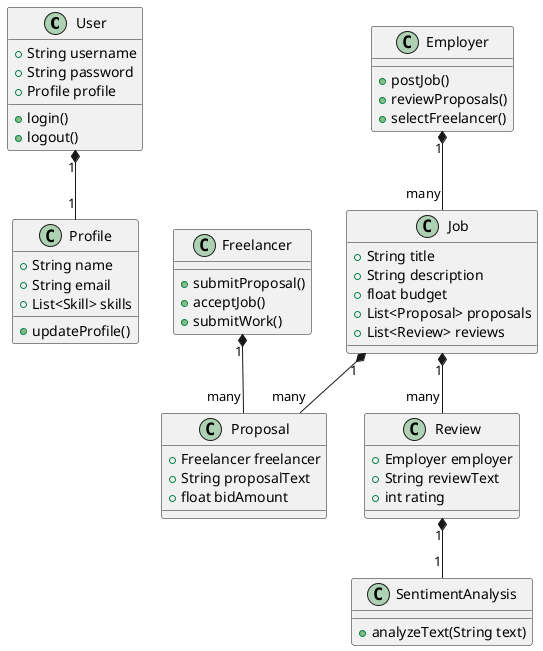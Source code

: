 @startuml
class User {
  +String username
  +String password
  +Profile profile
  +login()
  +logout()
}

class Profile {
  +String name
  +String email
  +List<Skill> skills
  +updateProfile()
}

class Employer {
  +postJob()
  +reviewProposals()
  +selectFreelancer()
}

class Freelancer {
  +submitProposal()
  +acceptJob()
  +submitWork()
}

class Job {
  +String title
  +String description
  +float budget
  +List<Proposal> proposals
  +List<Review> reviews
}

class Proposal {
  +Freelancer freelancer
  +String proposalText
  +float bidAmount
}

class Review {
  +Employer employer
  +String reviewText
  +int rating
}

class SentimentAnalysis {
  +analyzeText(String text)
}

User "1" *-- "1" Profile
Employer "1" *-- "many" Job
Freelancer "1" *-- "many" Proposal
Job "1" *-- "many" Proposal
Job "1" *-- "many" Review
Review "1" *-- "1" SentimentAnalysis
@enduml
